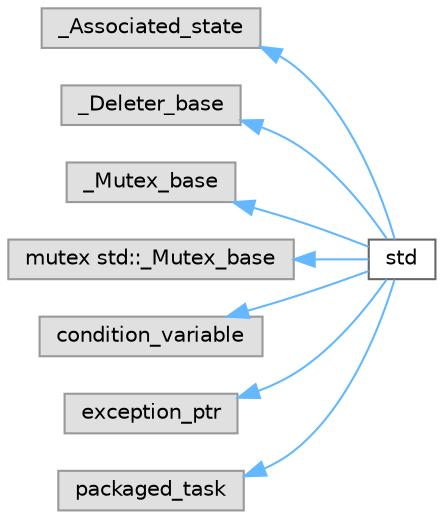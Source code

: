 digraph "类继承关系图"
{
 // LATEX_PDF_SIZE
  bgcolor="transparent";
  edge [fontname=Helvetica,fontsize=10,labelfontname=Helvetica,labelfontsize=10];
  node [fontname=Helvetica,fontsize=10,shape=box,height=0.2,width=0.4];
  rankdir="LR";
  Node0 [id="Node000000",label="_Associated_state",height=0.2,width=0.4,color="grey60", fillcolor="#E0E0E0", style="filled",tooltip=" "];
  Node0 -> Node1 [id="edge1_Node000000_Node000001",dir="back",color="steelblue1",style="solid",tooltip=" "];
  Node1 [id="Node000001",label="std",height=0.2,width=0.4,color="grey40", fillcolor="white", style="filled",URL="$structstd.html",tooltip=" "];
  Node2 [id="Node000002",label="_Deleter_base",height=0.2,width=0.4,color="grey60", fillcolor="#E0E0E0", style="filled",tooltip=" "];
  Node2 -> Node1 [id="edge2_Node000002_Node000001",dir="back",color="steelblue1",style="solid",tooltip=" "];
  Node3 [id="Node000003",label="_Mutex_base",height=0.2,width=0.4,color="grey60", fillcolor="#E0E0E0", style="filled",tooltip=" "];
  Node3 -> Node1 [id="edge3_Node000003_Node000001",dir="back",color="steelblue1",style="solid",tooltip=" "];
  Node4 [id="Node000004",label="mutex std::_Mutex_base",height=0.2,width=0.4,color="grey60", fillcolor="#E0E0E0", style="filled",tooltip=" "];
  Node4 -> Node1 [id="edge4_Node000004_Node000001",dir="back",color="steelblue1",style="solid",tooltip=" "];
  Node5 [id="Node000005",label="condition_variable",height=0.2,width=0.4,color="grey60", fillcolor="#E0E0E0", style="filled",tooltip=" "];
  Node5 -> Node1 [id="edge5_Node000005_Node000001",dir="back",color="steelblue1",style="solid",tooltip=" "];
  Node6 [id="Node000006",label="exception_ptr",height=0.2,width=0.4,color="grey60", fillcolor="#E0E0E0", style="filled",tooltip=" "];
  Node6 -> Node1 [id="edge6_Node000006_Node000001",dir="back",color="steelblue1",style="solid",tooltip=" "];
  Node7 [id="Node000007",label="packaged_task",height=0.2,width=0.4,color="grey60", fillcolor="#E0E0E0", style="filled",tooltip=" "];
  Node7 -> Node1 [id="edge7_Node000007_Node000001",dir="back",color="steelblue1",style="solid",tooltip=" "];
}
